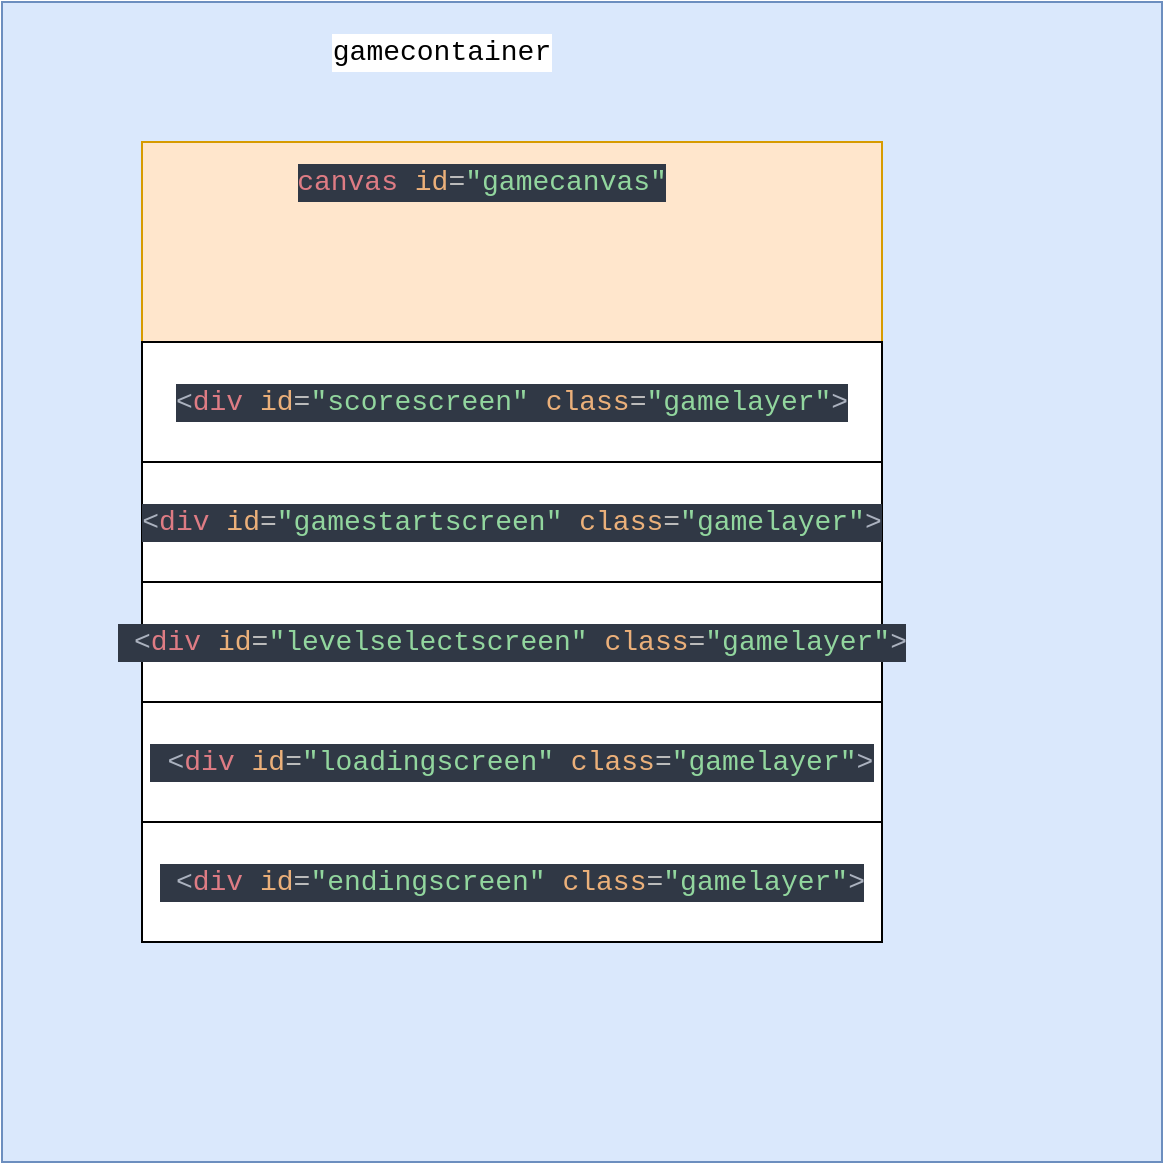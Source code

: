 <mxfile version="12.2.4" pages="1"><diagram id="AR4_wgitlt9NzjGRUwFp" name="Page-1"><mxGraphModel dx="603" dy="447" grid="1" gridSize="10" guides="1" tooltips="1" connect="1" arrows="1" fold="1" page="1" pageScale="1" pageWidth="827" pageHeight="1169" math="0" shadow="0"><root><mxCell id="0"/><mxCell id="1" parent="0"/><mxCell id="2" value="" style="whiteSpace=wrap;html=1;aspect=fixed;fillColor=#dae8fc;strokeColor=#6c8ebf;noLabel=1;fontColor=none;" parent="1" vertex="1"><mxGeometry x="140" y="50" width="580" height="580" as="geometry"/></mxCell><mxCell id="3" value="&lt;div style=&quot;font-family: consolas, &amp;quot;courier new&amp;quot;, monospace; font-size: 14px; line-height: 19px; white-space: pre;&quot;&gt;gamecontainer&lt;/div&gt;" style="text;html=1;strokeColor=none;fillColor=none;align=center;verticalAlign=middle;whiteSpace=wrap;rounded=0;labelBackgroundColor=#ffffff;" parent="1" vertex="1"><mxGeometry x="340" y="60" width="40" height="30" as="geometry"/></mxCell><mxCell id="5" value="" style="rounded=0;whiteSpace=wrap;html=1;labelBackgroundColor=#FFFFFF;fillColor=#ffe6cc;strokeColor=#d79b00;labelBorderColor=none;" parent="1" vertex="1"><mxGeometry x="210" y="120" width="370" height="100" as="geometry"/></mxCell><mxCell id="6" value="&lt;div style=&quot;color: rgb(187 , 187 , 187) ; background-color: rgb(48 , 56 , 69) ; font-family: &amp;#34;consolas&amp;#34; , &amp;#34;courier new&amp;#34; , monospace ; font-size: 14px ; line-height: 19px ; white-space: pre&quot;&gt;&lt;span style=&quot;color: #de7c84&quot;&gt;canvas&lt;/span&gt;&lt;span style=&quot;color: #abb2bf&quot;&gt;&amp;nbsp;&lt;/span&gt;&lt;span style=&quot;color: #ebb07a&quot;&gt;id&lt;/span&gt;=&lt;span style=&quot;color: #92d69e&quot;&gt;&quot;gamecanvas&quot;&lt;/span&gt;&lt;/div&gt;" style="text;html=1;strokeColor=none;fillColor=none;align=center;verticalAlign=middle;whiteSpace=wrap;rounded=0;labelBackgroundColor=#ffffff;" parent="1" vertex="1"><mxGeometry x="360" y="130" width="40" height="20" as="geometry"/></mxCell><mxCell id="7" value="&lt;div style=&quot;color: rgb(187 , 187 , 187) ; background-color: rgb(48 , 56 , 69) ; font-family: &amp;#34;consolas&amp;#34; , &amp;#34;courier new&amp;#34; , monospace ; font-size: 14px ; line-height: 19px ; white-space: pre&quot;&gt;&lt;span style=&quot;color: #abb2bf&quot;&gt;&amp;lt;&lt;/span&gt;&lt;span style=&quot;color: #de7c84&quot;&gt;div&lt;/span&gt;&lt;span style=&quot;color: #abb2bf&quot;&gt;&amp;nbsp;&lt;/span&gt;&lt;span style=&quot;color: #ebb07a&quot;&gt;id&lt;/span&gt;=&lt;span style=&quot;color: #92d69e&quot;&gt;&quot;scorescreen&quot;&lt;/span&gt;&lt;span style=&quot;color: #abb2bf&quot;&gt;&amp;nbsp;&lt;/span&gt;&lt;span style=&quot;color: #ebb07a&quot;&gt;class&lt;/span&gt;=&lt;span style=&quot;color: #92d69e&quot;&gt;&quot;gamelayer&quot;&lt;/span&gt;&lt;span style=&quot;color: #abb2bf&quot;&gt;&amp;gt;&lt;/span&gt;&lt;/div&gt;" style="rounded=0;whiteSpace=wrap;html=1;" parent="1" vertex="1"><mxGeometry x="210" y="220" width="370" height="60" as="geometry"/></mxCell><mxCell id="8" value="&lt;div style=&quot;color: rgb(187 , 187 , 187) ; background-color: rgb(48 , 56 , 69) ; font-family: &amp;#34;consolas&amp;#34; , &amp;#34;courier new&amp;#34; , monospace ; font-size: 14px ; line-height: 19px ; white-space: pre&quot;&gt;&lt;span style=&quot;color: #abb2bf&quot;&gt;&amp;lt;&lt;/span&gt;&lt;span style=&quot;color: #de7c84&quot;&gt;div&lt;/span&gt;&lt;span style=&quot;color: #abb2bf&quot;&gt;&amp;nbsp;&lt;/span&gt;&lt;span style=&quot;color: #ebb07a&quot;&gt;id&lt;/span&gt;=&lt;span style=&quot;color: #92d69e&quot;&gt;&quot;gamestartscreen&quot;&lt;/span&gt;&lt;span style=&quot;color: #abb2bf&quot;&gt;&amp;nbsp;&lt;/span&gt;&lt;span style=&quot;color: #ebb07a&quot;&gt;class&lt;/span&gt;=&lt;span style=&quot;color: #92d69e&quot;&gt;&quot;gamelayer&quot;&lt;/span&gt;&lt;span style=&quot;color: #abb2bf&quot;&gt;&amp;gt;&lt;/span&gt;&lt;/div&gt;" style="rounded=0;whiteSpace=wrap;html=1;" parent="1" vertex="1"><mxGeometry x="210" y="280" width="370" height="60" as="geometry"/></mxCell><mxCell id="9" value="&lt;div style=&quot;color: rgb(187 , 187 , 187) ; background-color: rgb(48 , 56 , 69) ; font-family: &amp;#34;consolas&amp;#34; , &amp;#34;courier new&amp;#34; , monospace ; font-size: 14px ; line-height: 19px ; white-space: pre&quot;&gt;&amp;nbsp;&lt;span style=&quot;color: #abb2bf&quot;&gt;&amp;lt;&lt;/span&gt;&lt;span style=&quot;color: #de7c84&quot;&gt;div&lt;/span&gt;&lt;span style=&quot;color: #abb2bf&quot;&gt;&amp;nbsp;&lt;/span&gt;&lt;span style=&quot;color: #ebb07a&quot;&gt;id&lt;/span&gt;=&lt;span style=&quot;color: #92d69e&quot;&gt;&quot;levelselectscreen&quot;&lt;/span&gt;&lt;span style=&quot;color: #abb2bf&quot;&gt;&amp;nbsp;&lt;/span&gt;&lt;span style=&quot;color: #ebb07a&quot;&gt;class&lt;/span&gt;=&lt;span style=&quot;color: #92d69e&quot;&gt;&quot;gamelayer&quot;&lt;/span&gt;&lt;span style=&quot;color: #abb2bf&quot;&gt;&amp;gt;&lt;/span&gt;&lt;/div&gt;" style="rounded=0;whiteSpace=wrap;html=1;" parent="1" vertex="1"><mxGeometry x="210" y="340" width="370" height="60" as="geometry"/></mxCell><mxCell id="10" value="&lt;div style=&quot;color: rgb(187 , 187 , 187) ; background-color: rgb(48 , 56 , 69) ; font-family: &amp;#34;consolas&amp;#34; , &amp;#34;courier new&amp;#34; , monospace ; font-size: 14px ; line-height: 19px ; white-space: pre&quot;&gt;&amp;nbsp;&lt;span style=&quot;color: #abb2bf&quot;&gt;&amp;lt;&lt;/span&gt;&lt;span style=&quot;color: #de7c84&quot;&gt;div&lt;/span&gt;&lt;span style=&quot;color: #abb2bf&quot;&gt;&amp;nbsp;&lt;/span&gt;&lt;span style=&quot;color: #ebb07a&quot;&gt;id&lt;/span&gt;=&lt;span style=&quot;color: #92d69e&quot;&gt;&quot;loadingscreen&quot;&lt;/span&gt;&lt;span style=&quot;color: #abb2bf&quot;&gt;&amp;nbsp;&lt;/span&gt;&lt;span style=&quot;color: #ebb07a&quot;&gt;class&lt;/span&gt;=&lt;span style=&quot;color: #92d69e&quot;&gt;&quot;gamelayer&quot;&lt;/span&gt;&lt;span style=&quot;color: #abb2bf&quot;&gt;&amp;gt;&lt;/span&gt;&lt;/div&gt;" style="rounded=0;whiteSpace=wrap;html=1;" parent="1" vertex="1"><mxGeometry x="210" y="400" width="370" height="60" as="geometry"/></mxCell><mxCell id="11" value="&lt;div style=&quot;color: rgb(187 , 187 , 187) ; background-color: rgb(48 , 56 , 69) ; font-family: &amp;#34;consolas&amp;#34; , &amp;#34;courier new&amp;#34; , monospace ; font-size: 14px ; line-height: 19px ; white-space: pre&quot;&gt;&amp;nbsp;&lt;span style=&quot;color: #abb2bf&quot;&gt;&amp;lt;&lt;/span&gt;&lt;span style=&quot;color: #de7c84&quot;&gt;div&lt;/span&gt;&lt;span style=&quot;color: #abb2bf&quot;&gt;&amp;nbsp;&lt;/span&gt;&lt;span style=&quot;color: #ebb07a&quot;&gt;id&lt;/span&gt;=&lt;span style=&quot;color: #92d69e&quot;&gt;&quot;endingscreen&quot;&lt;/span&gt;&lt;span style=&quot;color: #abb2bf&quot;&gt;&amp;nbsp;&lt;/span&gt;&lt;span style=&quot;color: #ebb07a&quot;&gt;class&lt;/span&gt;=&lt;span style=&quot;color: #92d69e&quot;&gt;&quot;gamelayer&quot;&lt;/span&gt;&lt;span style=&quot;color: #abb2bf&quot;&gt;&amp;gt;&lt;/span&gt;&lt;/div&gt;" style="rounded=0;whiteSpace=wrap;html=1;" parent="1" vertex="1"><mxGeometry x="210" y="460" width="370" height="60" as="geometry"/></mxCell></root></mxGraphModel></diagram></mxfile>